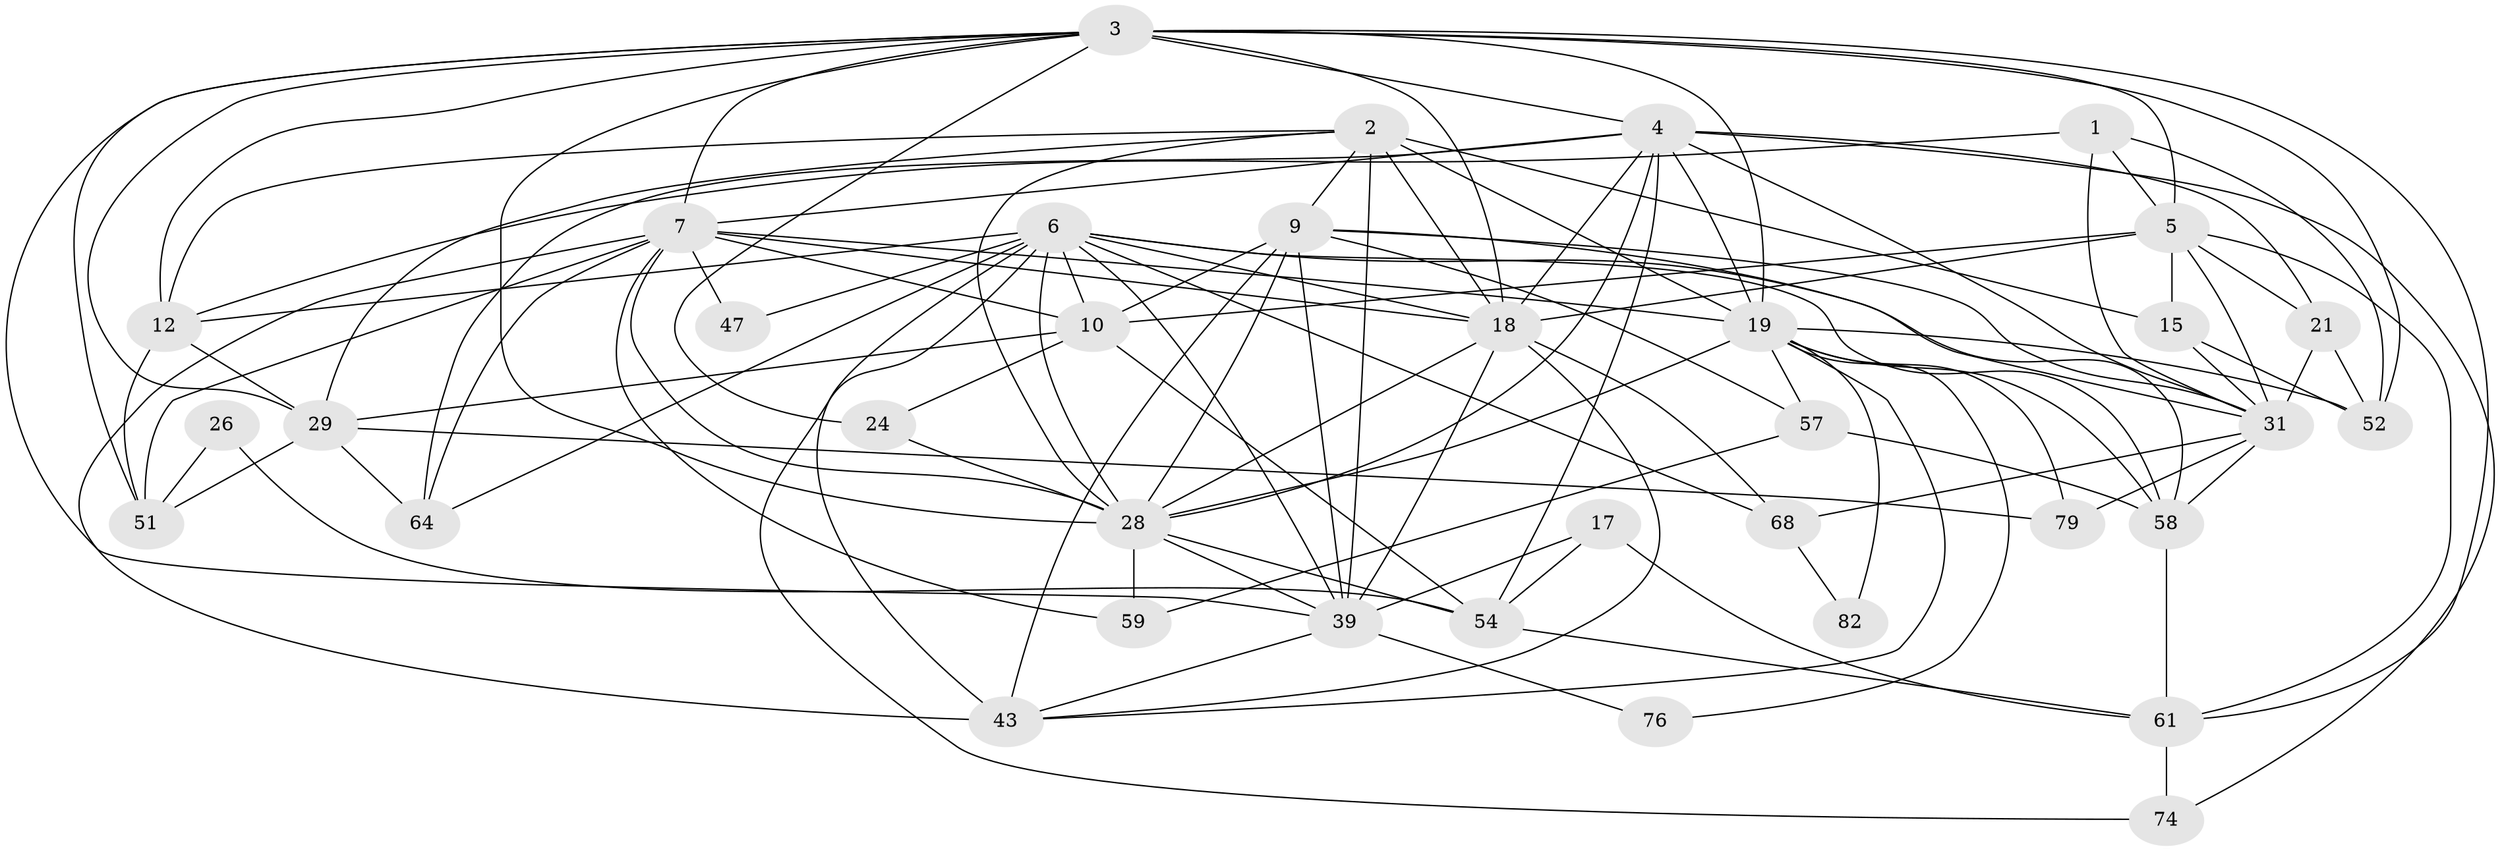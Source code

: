 // original degree distribution, {4: 0.34444444444444444, 3: 0.28888888888888886, 5: 0.2111111111111111, 6: 0.05555555555555555, 2: 0.06666666666666667, 7: 0.03333333333333333}
// Generated by graph-tools (version 1.1) at 2025/18/03/04/25 18:18:33]
// undirected, 36 vertices, 112 edges
graph export_dot {
graph [start="1"]
  node [color=gray90,style=filled];
  1;
  2 [super="+23+50+22"];
  3 [super="+37+49+27"];
  4 [super="+11+83"];
  5 [super="+8"];
  6 [super="+89+81+32"];
  7 [super="+33+90+45+20"];
  9 [super="+16+41+14"];
  10 [super="+62"];
  12 [super="+56"];
  15 [super="+38"];
  17;
  18 [super="+69+35"];
  19 [super="+25+63+34"];
  21 [super="+30"];
  24;
  26;
  28 [super="+36+48"];
  29 [super="+80+44"];
  31 [super="+42"];
  39 [super="+77"];
  43 [super="+65"];
  47;
  51;
  52 [super="+70"];
  54 [super="+87"];
  57 [super="+84"];
  58 [super="+85+66"];
  59;
  61 [super="+71"];
  64 [super="+86"];
  68;
  74;
  76;
  79;
  82;
  1 -- 52;
  1 -- 12;
  1 -- 31;
  1 -- 5;
  2 -- 18 [weight=2];
  2 -- 28;
  2 -- 39 [weight=2];
  2 -- 15;
  2 -- 19;
  2 -- 9;
  2 -- 12;
  2 -- 29;
  3 -- 19 [weight=3];
  3 -- 18;
  3 -- 29;
  3 -- 51;
  3 -- 52;
  3 -- 24;
  3 -- 28 [weight=2];
  3 -- 5;
  3 -- 39;
  3 -- 12;
  3 -- 61;
  3 -- 7;
  3 -- 4;
  4 -- 21;
  4 -- 31;
  4 -- 64;
  4 -- 18;
  4 -- 74;
  4 -- 28;
  4 -- 7;
  4 -- 54;
  4 -- 19;
  5 -- 21;
  5 -- 10 [weight=3];
  5 -- 18;
  5 -- 31;
  5 -- 61;
  5 -- 15;
  6 -- 74;
  6 -- 28;
  6 -- 58;
  6 -- 18;
  6 -- 43;
  6 -- 68;
  6 -- 47;
  6 -- 39;
  6 -- 10;
  6 -- 31;
  6 -- 64;
  6 -- 12;
  7 -- 51;
  7 -- 28;
  7 -- 64;
  7 -- 10 [weight=3];
  7 -- 59;
  7 -- 47;
  7 -- 19;
  7 -- 43;
  7 -- 18;
  9 -- 39;
  9 -- 57;
  9 -- 10;
  9 -- 43 [weight=2];
  9 -- 28;
  9 -- 31;
  9 -- 58;
  10 -- 54;
  10 -- 24;
  10 -- 29;
  12 -- 29;
  12 -- 51;
  15 -- 52;
  15 -- 31;
  17 -- 39;
  17 -- 61;
  17 -- 54;
  18 -- 68;
  18 -- 39;
  18 -- 43;
  18 -- 28;
  19 -- 52;
  19 -- 79;
  19 -- 57;
  19 -- 82;
  19 -- 58;
  19 -- 28;
  19 -- 43;
  19 -- 76;
  21 -- 31 [weight=2];
  21 -- 52;
  24 -- 28;
  26 -- 51;
  26 -- 54;
  28 -- 54;
  28 -- 39;
  28 -- 59;
  29 -- 79;
  29 -- 64;
  29 -- 51;
  31 -- 68;
  31 -- 79;
  31 -- 58;
  39 -- 43;
  39 -- 76;
  54 -- 61;
  57 -- 59;
  57 -- 58 [weight=2];
  58 -- 61;
  61 -- 74;
  68 -- 82;
}
